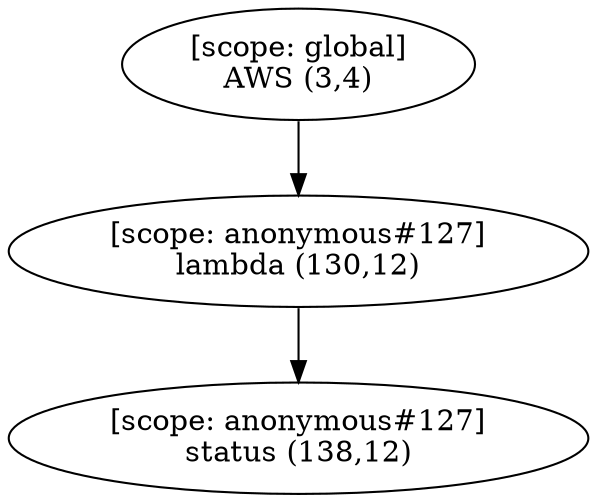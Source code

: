 digraph G {
  graph [ rankdir =TB ];
subgraph global {
  graph [ label = "Scope [global]" ];
  "[scope: global]
AWS (3,4)";
}

subgraph anonymous_127 {
  graph [ label = "Scope [anonymous_127]" ];
  "[scope: anonymous#127]
lambda (130,12)";
  "[scope: anonymous#127]
status (138,12)";
}

  "[scope: global]
AWS (3,4)" -> "[scope: anonymous#127]
lambda (130,12)";
  "[scope: anonymous#127]
lambda (130,12)" -> "[scope: anonymous#127]
status (138,12)";
}
